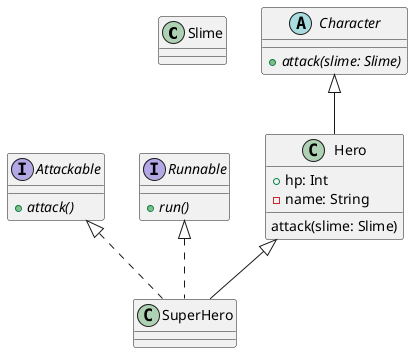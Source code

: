@startuml
'https://plantuml.com/class-diagram
'scale 2
class Slime
class Hero extends Character {
    + hp: Int
    - name: String

    attack(slime: Slime)
}

class SuperHero extends Hero implements Attackable, Runnable

abstract class Character {
    {abstract} +attack(slime: Slime)
}

interface Attackable {
    {abstract} +attack()
}

interface Runnable {
    {abstract} +run()
}

@enduml
